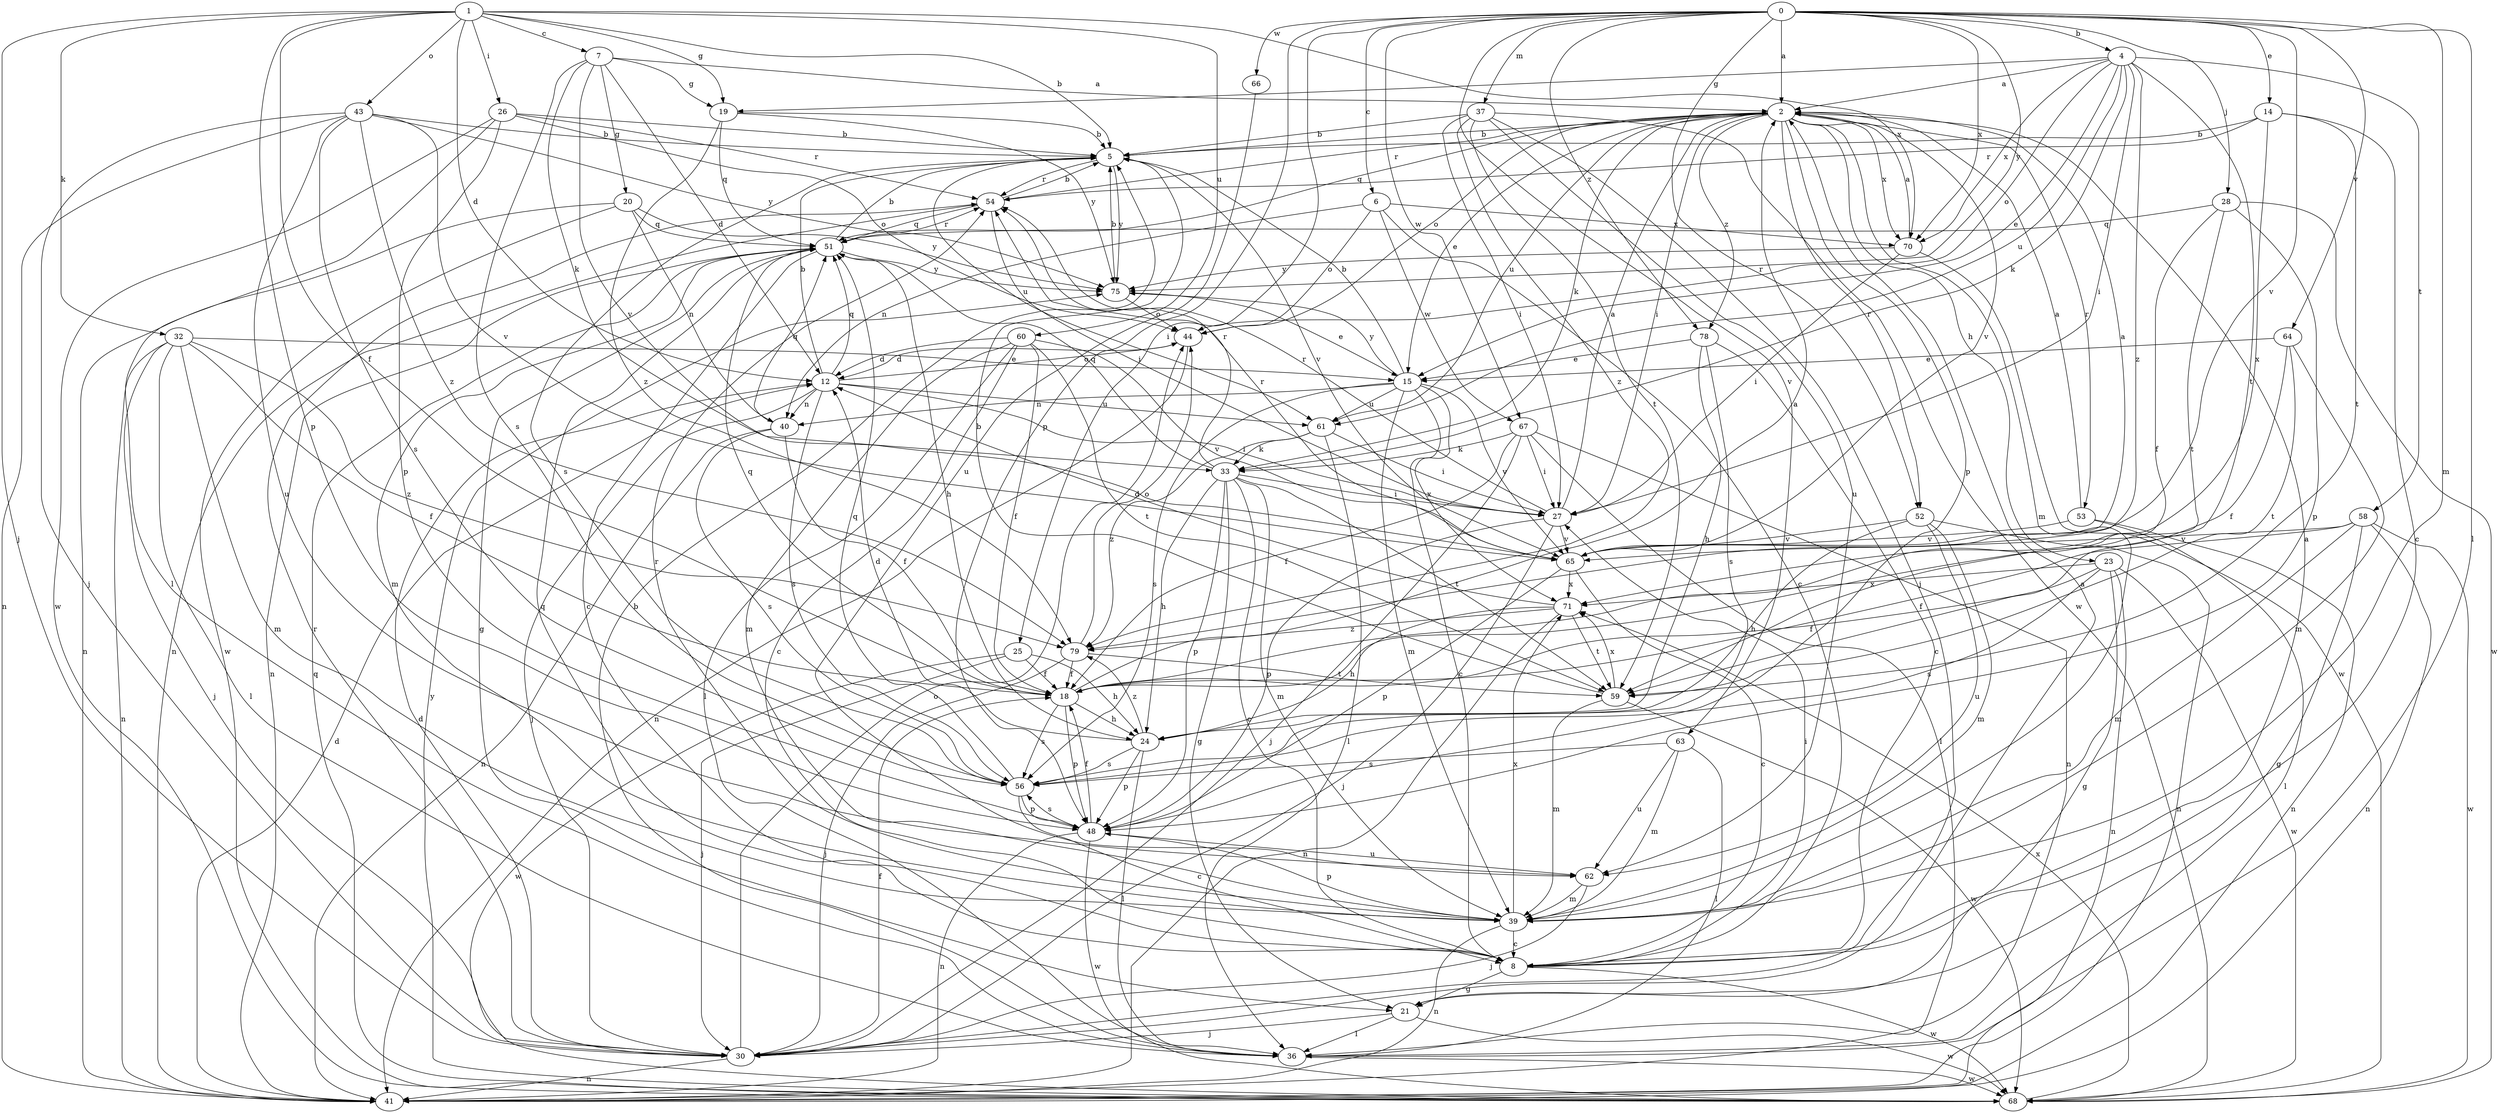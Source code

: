 strict digraph  {
0;
1;
2;
4;
5;
6;
7;
8;
12;
14;
15;
18;
19;
20;
21;
23;
24;
25;
26;
27;
28;
30;
32;
33;
36;
37;
39;
40;
41;
43;
44;
48;
51;
52;
53;
54;
56;
58;
59;
60;
61;
62;
63;
64;
65;
66;
67;
68;
70;
71;
75;
78;
79;
0 -> 2  [label=a];
0 -> 4  [label=b];
0 -> 6  [label=c];
0 -> 14  [label=e];
0 -> 25  [label=i];
0 -> 28  [label=j];
0 -> 36  [label=l];
0 -> 37  [label=m];
0 -> 39  [label=m];
0 -> 48  [label=p];
0 -> 52  [label=r];
0 -> 63  [label=v];
0 -> 64  [label=v];
0 -> 65  [label=v];
0 -> 66  [label=w];
0 -> 67  [label=w];
0 -> 70  [label=x];
0 -> 75  [label=y];
0 -> 78  [label=z];
1 -> 5  [label=b];
1 -> 7  [label=c];
1 -> 12  [label=d];
1 -> 18  [label=f];
1 -> 19  [label=g];
1 -> 26  [label=i];
1 -> 30  [label=j];
1 -> 32  [label=k];
1 -> 43  [label=o];
1 -> 48  [label=p];
1 -> 60  [label=u];
1 -> 70  [label=x];
2 -> 5  [label=b];
2 -> 15  [label=e];
2 -> 23  [label=h];
2 -> 27  [label=i];
2 -> 33  [label=k];
2 -> 39  [label=m];
2 -> 44  [label=o];
2 -> 48  [label=p];
2 -> 51  [label=q];
2 -> 52  [label=r];
2 -> 53  [label=r];
2 -> 54  [label=r];
2 -> 61  [label=u];
2 -> 65  [label=v];
2 -> 70  [label=x];
2 -> 78  [label=z];
4 -> 2  [label=a];
4 -> 15  [label=e];
4 -> 19  [label=g];
4 -> 27  [label=i];
4 -> 33  [label=k];
4 -> 44  [label=o];
4 -> 58  [label=t];
4 -> 59  [label=t];
4 -> 61  [label=u];
4 -> 70  [label=x];
4 -> 79  [label=z];
5 -> 54  [label=r];
5 -> 56  [label=s];
5 -> 61  [label=u];
5 -> 65  [label=v];
5 -> 75  [label=y];
6 -> 8  [label=c];
6 -> 40  [label=n];
6 -> 44  [label=o];
6 -> 67  [label=w];
6 -> 70  [label=x];
7 -> 2  [label=a];
7 -> 12  [label=d];
7 -> 19  [label=g];
7 -> 20  [label=g];
7 -> 33  [label=k];
7 -> 56  [label=s];
7 -> 65  [label=v];
8 -> 2  [label=a];
8 -> 21  [label=g];
8 -> 27  [label=i];
8 -> 51  [label=q];
8 -> 68  [label=w];
12 -> 5  [label=b];
12 -> 27  [label=i];
12 -> 30  [label=j];
12 -> 40  [label=n];
12 -> 44  [label=o];
12 -> 51  [label=q];
12 -> 56  [label=s];
12 -> 61  [label=u];
14 -> 5  [label=b];
14 -> 8  [label=c];
14 -> 54  [label=r];
14 -> 59  [label=t];
14 -> 71  [label=x];
15 -> 5  [label=b];
15 -> 8  [label=c];
15 -> 39  [label=m];
15 -> 40  [label=n];
15 -> 56  [label=s];
15 -> 61  [label=u];
15 -> 65  [label=v];
15 -> 71  [label=x];
15 -> 75  [label=y];
18 -> 2  [label=a];
18 -> 24  [label=h];
18 -> 48  [label=p];
18 -> 51  [label=q];
18 -> 56  [label=s];
19 -> 5  [label=b];
19 -> 51  [label=q];
19 -> 75  [label=y];
19 -> 79  [label=z];
20 -> 40  [label=n];
20 -> 41  [label=n];
20 -> 51  [label=q];
20 -> 68  [label=w];
20 -> 75  [label=y];
21 -> 30  [label=j];
21 -> 36  [label=l];
21 -> 68  [label=w];
23 -> 18  [label=f];
23 -> 21  [label=g];
23 -> 41  [label=n];
23 -> 56  [label=s];
23 -> 68  [label=w];
23 -> 71  [label=x];
24 -> 12  [label=d];
24 -> 36  [label=l];
24 -> 48  [label=p];
24 -> 56  [label=s];
24 -> 79  [label=z];
25 -> 18  [label=f];
25 -> 24  [label=h];
25 -> 30  [label=j];
25 -> 68  [label=w];
26 -> 5  [label=b];
26 -> 36  [label=l];
26 -> 44  [label=o];
26 -> 48  [label=p];
26 -> 54  [label=r];
26 -> 68  [label=w];
27 -> 2  [label=a];
27 -> 30  [label=j];
27 -> 48  [label=p];
27 -> 54  [label=r];
27 -> 65  [label=v];
28 -> 18  [label=f];
28 -> 48  [label=p];
28 -> 51  [label=q];
28 -> 59  [label=t];
28 -> 68  [label=w];
30 -> 2  [label=a];
30 -> 12  [label=d];
30 -> 18  [label=f];
30 -> 41  [label=n];
30 -> 44  [label=o];
30 -> 54  [label=r];
32 -> 15  [label=e];
32 -> 18  [label=f];
32 -> 30  [label=j];
32 -> 36  [label=l];
32 -> 39  [label=m];
32 -> 41  [label=n];
32 -> 79  [label=z];
33 -> 8  [label=c];
33 -> 21  [label=g];
33 -> 24  [label=h];
33 -> 27  [label=i];
33 -> 39  [label=m];
33 -> 48  [label=p];
33 -> 51  [label=q];
33 -> 54  [label=r];
33 -> 59  [label=t];
36 -> 5  [label=b];
36 -> 68  [label=w];
37 -> 5  [label=b];
37 -> 27  [label=i];
37 -> 30  [label=j];
37 -> 59  [label=t];
37 -> 62  [label=u];
37 -> 68  [label=w];
37 -> 79  [label=z];
39 -> 8  [label=c];
39 -> 41  [label=n];
39 -> 48  [label=p];
39 -> 54  [label=r];
39 -> 71  [label=x];
40 -> 18  [label=f];
40 -> 41  [label=n];
40 -> 51  [label=q];
40 -> 56  [label=s];
41 -> 12  [label=d];
43 -> 5  [label=b];
43 -> 30  [label=j];
43 -> 41  [label=n];
43 -> 56  [label=s];
43 -> 62  [label=u];
43 -> 65  [label=v];
43 -> 75  [label=y];
43 -> 79  [label=z];
44 -> 12  [label=d];
44 -> 41  [label=n];
48 -> 18  [label=f];
48 -> 41  [label=n];
48 -> 56  [label=s];
48 -> 62  [label=u];
48 -> 68  [label=w];
51 -> 5  [label=b];
51 -> 8  [label=c];
51 -> 21  [label=g];
51 -> 24  [label=h];
51 -> 39  [label=m];
51 -> 41  [label=n];
51 -> 54  [label=r];
51 -> 75  [label=y];
52 -> 24  [label=h];
52 -> 39  [label=m];
52 -> 41  [label=n];
52 -> 62  [label=u];
52 -> 65  [label=v];
53 -> 2  [label=a];
53 -> 36  [label=l];
53 -> 41  [label=n];
53 -> 65  [label=v];
54 -> 5  [label=b];
54 -> 27  [label=i];
54 -> 41  [label=n];
54 -> 51  [label=q];
56 -> 8  [label=c];
56 -> 48  [label=p];
56 -> 51  [label=q];
58 -> 18  [label=f];
58 -> 21  [label=g];
58 -> 39  [label=m];
58 -> 41  [label=n];
58 -> 65  [label=v];
58 -> 68  [label=w];
59 -> 5  [label=b];
59 -> 39  [label=m];
59 -> 68  [label=w];
59 -> 71  [label=x];
60 -> 8  [label=c];
60 -> 12  [label=d];
60 -> 18  [label=f];
60 -> 36  [label=l];
60 -> 39  [label=m];
60 -> 59  [label=t];
60 -> 65  [label=v];
61 -> 27  [label=i];
61 -> 33  [label=k];
61 -> 36  [label=l];
61 -> 79  [label=z];
62 -> 30  [label=j];
62 -> 39  [label=m];
63 -> 36  [label=l];
63 -> 39  [label=m];
63 -> 56  [label=s];
63 -> 62  [label=u];
64 -> 15  [label=e];
64 -> 18  [label=f];
64 -> 39  [label=m];
64 -> 59  [label=t];
65 -> 2  [label=a];
65 -> 8  [label=c];
65 -> 48  [label=p];
65 -> 54  [label=r];
65 -> 71  [label=x];
66 -> 62  [label=u];
67 -> 18  [label=f];
67 -> 27  [label=i];
67 -> 30  [label=j];
67 -> 33  [label=k];
67 -> 36  [label=l];
67 -> 41  [label=n];
68 -> 51  [label=q];
68 -> 71  [label=x];
68 -> 75  [label=y];
70 -> 2  [label=a];
70 -> 27  [label=i];
70 -> 68  [label=w];
70 -> 75  [label=y];
71 -> 12  [label=d];
71 -> 24  [label=h];
71 -> 41  [label=n];
71 -> 59  [label=t];
71 -> 79  [label=z];
75 -> 5  [label=b];
75 -> 15  [label=e];
75 -> 44  [label=o];
78 -> 8  [label=c];
78 -> 15  [label=e];
78 -> 24  [label=h];
78 -> 56  [label=s];
79 -> 18  [label=f];
79 -> 30  [label=j];
79 -> 44  [label=o];
79 -> 59  [label=t];
}
